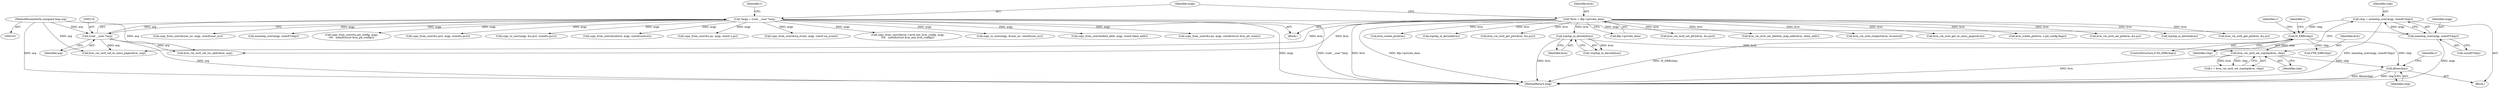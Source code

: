 digraph "0_linux_9c895160d25a76c21b65bad141b08e8d4f99afef@API" {
"1000548" [label="(Call,kfree(chip))"];
"1000538" [label="(Call,kvm_vm_ioctl_set_irqchip(kvm, chip))"];
"1000533" [label="(Call,irqchip_in_kernel(kvm))"];
"1000109" [label="(Call,*kvm = filp->private_data)"];
"1000519" [label="(Call,IS_ERR(chip))"];
"1000511" [label="(Call,chip = memdup_user(argp, sizeof(*chip)))"];
"1000513" [label="(Call,memdup_user(argp, sizeof(*chip)))"];
"1000115" [label="(Call,*argp = (void __user *)arg)"];
"1000117" [label="(Call,(void __user *)arg)"];
"1000106" [label="(MethodParameterIn,unsigned long arg)"];
"1000116" [label="(Identifier,argp)"];
"1000520" [label="(Identifier,chip)"];
"1000532" [label="(Call,!irqchip_in_kernel(kvm))"];
"1000409" [label="(Call,irqchip_in_kernel(kvm))"];
"1000455" [label="(Call,memdup_user(argp, sizeof(*chip)))"];
"1000523" [label="(Identifier,r)"];
"1000524" [label="(Call,PTR_ERR(chip))"];
"1000329" [label="(Call,copy_from_user(&u.pit_config, argp,\n\t\t\t\t   sizeof(struct kvm_pit_config)))"];
"1000584" [label="(Call,kvm_vm_ioctl_get_pit(kvm, &u.ps))"];
"1000536" [label="(Call,r = kvm_vm_ioctl_set_irqchip(kvm, chip))"];
"1000509" [label="(Block,)"];
"1000513" [label="(Call,memdup_user(argp, sizeof(*chip)))"];
"1000115" [label="(Call,*argp = (void __user *)arg)"];
"1000708" [label="(Call,copy_from_user(&u.ps2, argp, sizeof(u.ps2)))"];
"1000119" [label="(Identifier,arg)"];
"1000514" [label="(Identifier,argp)"];
"1000534" [label="(Identifier,kvm)"];
"1000686" [label="(Call,copy_to_user(argp, &u.ps2, sizeof(u.ps2)))"];
"1000754" [label="(Call,copy_from_user(&control, argp, sizeof(control)))"];
"1000110" [label="(Identifier,kvm)"];
"1000219" [label="(Call,kvm_create_pic(kvm))"];
"1000618" [label="(Call,copy_from_user(&u.ps, argp, sizeof u.ps))"];
"1000475" [label="(Call,irqchip_in_kernel(kvm))"];
"1000397" [label="(Call,copy_from_user(&irq_event, argp, sizeof irq_event))"];
"1000672" [label="(Call,kvm_vm_ioctl_get_pit2(kvm, &u.ps2))"];
"1000117" [label="(Call,(void __user *)arg)"];
"1000548" [label="(Call,kfree(chip))"];
"1000515" [label="(Call,sizeof(*chip))"];
"1000107" [label="(Block,)"];
"1000170" [label="(Call,kvm_vm_ioctl_set_nr_mmu_pages(kvm, arg))"];
"1000781" [label="(Call,copy_from_user(&kvm->arch.xen_hvm_config, argp,\n\t\t\t\t   sizeof(struct kvm_xen_hvm_config)))"];
"1000106" [label="(MethodParameterIn,unsigned long arg)"];
"1000528" [label="(Identifier,r)"];
"1000111" [label="(Call,filp->private_data)"];
"1000898" [label="(Call,copy_to_user(argp, &user_ns, sizeof(user_ns)))"];
"1000519" [label="(Call,IS_ERR(chip))"];
"1000733" [label="(Call,kvm_vm_ioctl_set_pit2(kvm, &u.ps2))"];
"1000158" [label="(Call,kvm_vm_ioctl_set_identity_map_addr(kvm, ident_addr))"];
"1000763" [label="(Call,kvm_vm_ioctl_reinject(kvm, &control))"];
"1000518" [label="(ControlStructure,if (IS_ERR(chip)))"];
"1000551" [label="(Identifier,r)"];
"1000180" [label="(Call,kvm_vm_ioctl_get_nr_mmu_pages(kvm))"];
"1000149" [label="(Call,copy_from_user(&ident_addr, argp, sizeof ident_addr))"];
"1000538" [label="(Call,kvm_vm_ioctl_set_irqchip(kvm, chip))"];
"1000539" [label="(Identifier,kvm)"];
"1000109" [label="(Call,*kvm = filp->private_data)"];
"1000913" [label="(MethodReturn,long)"];
"1000132" [label="(Call,kvm_vm_ioctl_set_tss_addr(kvm, arg))"];
"1000511" [label="(Call,chip = memdup_user(argp, sizeof(*chip)))"];
"1000365" [label="(Call,kvm_create_pit(kvm, u.pit_config.flags))"];
"1000122" [label="(Identifier,r)"];
"1000561" [label="(Call,copy_from_user(&u.ps, argp, sizeof(struct kvm_pit_state)))"];
"1000549" [label="(Identifier,chip)"];
"1000643" [label="(Call,kvm_vm_ioctl_set_pit(kvm, &u.ps))"];
"1000540" [label="(Identifier,chip)"];
"1000512" [label="(Identifier,chip)"];
"1000819" [label="(Call,copy_from_user(&user_ns, argp, sizeof(user_ns)))"];
"1000533" [label="(Call,irqchip_in_kernel(kvm))"];
"1000548" -> "1000509"  [label="AST: "];
"1000548" -> "1000549"  [label="CFG: "];
"1000549" -> "1000548"  [label="AST: "];
"1000551" -> "1000548"  [label="CFG: "];
"1000548" -> "1000913"  [label="DDG: kfree(chip)"];
"1000548" -> "1000913"  [label="DDG: chip"];
"1000538" -> "1000548"  [label="DDG: chip"];
"1000519" -> "1000548"  [label="DDG: chip"];
"1000538" -> "1000536"  [label="AST: "];
"1000538" -> "1000540"  [label="CFG: "];
"1000539" -> "1000538"  [label="AST: "];
"1000540" -> "1000538"  [label="AST: "];
"1000536" -> "1000538"  [label="CFG: "];
"1000538" -> "1000913"  [label="DDG: kvm"];
"1000538" -> "1000536"  [label="DDG: kvm"];
"1000538" -> "1000536"  [label="DDG: chip"];
"1000533" -> "1000538"  [label="DDG: kvm"];
"1000519" -> "1000538"  [label="DDG: chip"];
"1000533" -> "1000532"  [label="AST: "];
"1000533" -> "1000534"  [label="CFG: "];
"1000534" -> "1000533"  [label="AST: "];
"1000532" -> "1000533"  [label="CFG: "];
"1000533" -> "1000913"  [label="DDG: kvm"];
"1000533" -> "1000532"  [label="DDG: kvm"];
"1000109" -> "1000533"  [label="DDG: kvm"];
"1000109" -> "1000107"  [label="AST: "];
"1000109" -> "1000111"  [label="CFG: "];
"1000110" -> "1000109"  [label="AST: "];
"1000111" -> "1000109"  [label="AST: "];
"1000116" -> "1000109"  [label="CFG: "];
"1000109" -> "1000913"  [label="DDG: kvm"];
"1000109" -> "1000913"  [label="DDG: filp->private_data"];
"1000109" -> "1000132"  [label="DDG: kvm"];
"1000109" -> "1000158"  [label="DDG: kvm"];
"1000109" -> "1000170"  [label="DDG: kvm"];
"1000109" -> "1000180"  [label="DDG: kvm"];
"1000109" -> "1000219"  [label="DDG: kvm"];
"1000109" -> "1000365"  [label="DDG: kvm"];
"1000109" -> "1000409"  [label="DDG: kvm"];
"1000109" -> "1000475"  [label="DDG: kvm"];
"1000109" -> "1000584"  [label="DDG: kvm"];
"1000109" -> "1000643"  [label="DDG: kvm"];
"1000109" -> "1000672"  [label="DDG: kvm"];
"1000109" -> "1000733"  [label="DDG: kvm"];
"1000109" -> "1000763"  [label="DDG: kvm"];
"1000519" -> "1000518"  [label="AST: "];
"1000519" -> "1000520"  [label="CFG: "];
"1000520" -> "1000519"  [label="AST: "];
"1000523" -> "1000519"  [label="CFG: "];
"1000528" -> "1000519"  [label="CFG: "];
"1000519" -> "1000913"  [label="DDG: IS_ERR(chip)"];
"1000511" -> "1000519"  [label="DDG: chip"];
"1000519" -> "1000524"  [label="DDG: chip"];
"1000511" -> "1000509"  [label="AST: "];
"1000511" -> "1000513"  [label="CFG: "];
"1000512" -> "1000511"  [label="AST: "];
"1000513" -> "1000511"  [label="AST: "];
"1000520" -> "1000511"  [label="CFG: "];
"1000511" -> "1000913"  [label="DDG: memdup_user(argp, sizeof(*chip))"];
"1000513" -> "1000511"  [label="DDG: argp"];
"1000513" -> "1000515"  [label="CFG: "];
"1000514" -> "1000513"  [label="AST: "];
"1000515" -> "1000513"  [label="AST: "];
"1000513" -> "1000913"  [label="DDG: argp"];
"1000115" -> "1000513"  [label="DDG: argp"];
"1000115" -> "1000107"  [label="AST: "];
"1000115" -> "1000117"  [label="CFG: "];
"1000116" -> "1000115"  [label="AST: "];
"1000117" -> "1000115"  [label="AST: "];
"1000122" -> "1000115"  [label="CFG: "];
"1000115" -> "1000913"  [label="DDG: (void __user *)arg"];
"1000115" -> "1000913"  [label="DDG: argp"];
"1000117" -> "1000115"  [label="DDG: arg"];
"1000115" -> "1000149"  [label="DDG: argp"];
"1000115" -> "1000329"  [label="DDG: argp"];
"1000115" -> "1000397"  [label="DDG: argp"];
"1000115" -> "1000455"  [label="DDG: argp"];
"1000115" -> "1000561"  [label="DDG: argp"];
"1000115" -> "1000618"  [label="DDG: argp"];
"1000115" -> "1000686"  [label="DDG: argp"];
"1000115" -> "1000708"  [label="DDG: argp"];
"1000115" -> "1000754"  [label="DDG: argp"];
"1000115" -> "1000781"  [label="DDG: argp"];
"1000115" -> "1000819"  [label="DDG: argp"];
"1000115" -> "1000898"  [label="DDG: argp"];
"1000117" -> "1000119"  [label="CFG: "];
"1000118" -> "1000117"  [label="AST: "];
"1000119" -> "1000117"  [label="AST: "];
"1000117" -> "1000913"  [label="DDG: arg"];
"1000106" -> "1000117"  [label="DDG: arg"];
"1000117" -> "1000132"  [label="DDG: arg"];
"1000117" -> "1000170"  [label="DDG: arg"];
"1000106" -> "1000103"  [label="AST: "];
"1000106" -> "1000913"  [label="DDG: arg"];
"1000106" -> "1000132"  [label="DDG: arg"];
"1000106" -> "1000170"  [label="DDG: arg"];
}
